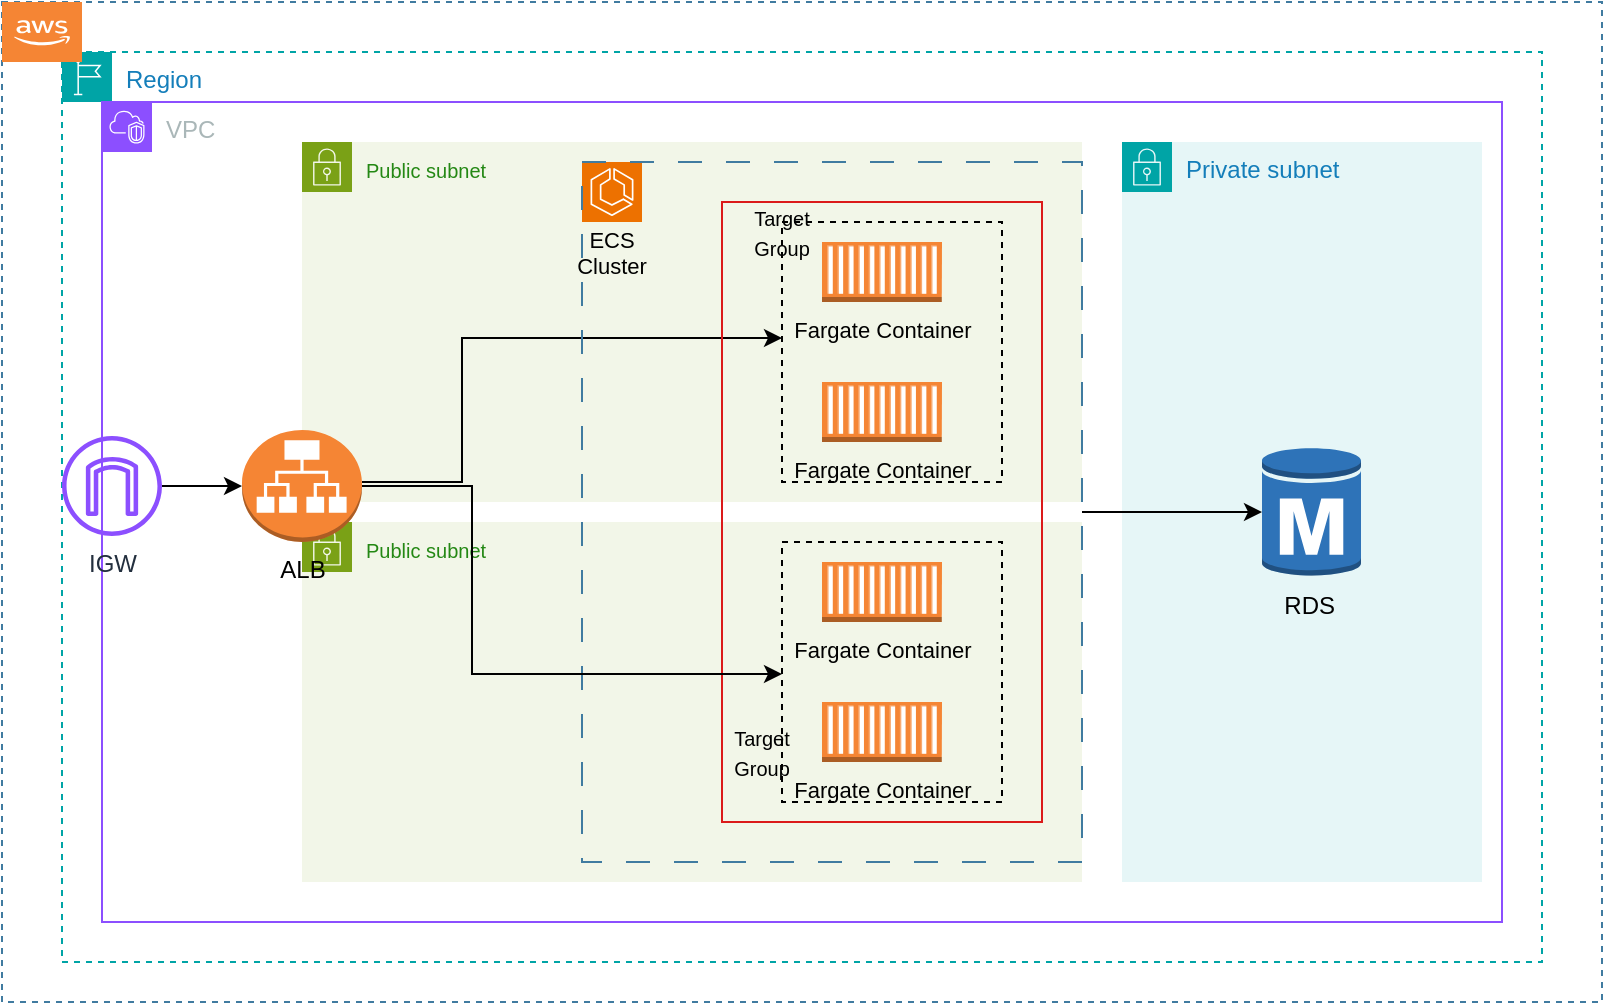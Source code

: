 <mxfile version="24.6.4" type="device">
  <diagram name="Page-1" id="LIJ5LoMYWKQha_Ndo42g">
    <mxGraphModel dx="864" dy="516" grid="1" gridSize="10" guides="1" tooltips="1" connect="1" arrows="1" fold="1" page="1" pageScale="1" pageWidth="850" pageHeight="1100" math="0" shadow="0">
      <root>
        <mxCell id="0" />
        <mxCell id="1" parent="0" />
        <mxCell id="lKyQOxz33mSrXqwDwZs--1" value="" style="rounded=0;whiteSpace=wrap;html=1;strokeColor=#407ba0;dashed=1;" vertex="1" parent="1">
          <mxGeometry x="30" y="200" width="800" height="500" as="geometry" />
        </mxCell>
        <mxCell id="lKyQOxz33mSrXqwDwZs--3" value="Region" style="points=[[0,0],[0.25,0],[0.5,0],[0.75,0],[1,0],[1,0.25],[1,0.5],[1,0.75],[1,1],[0.75,1],[0.5,1],[0.25,1],[0,1],[0,0.75],[0,0.5],[0,0.25]];outlineConnect=0;gradientColor=none;html=1;whiteSpace=wrap;fontSize=12;fontStyle=0;container=1;pointerEvents=0;collapsible=0;recursiveResize=0;shape=mxgraph.aws4.group;grIcon=mxgraph.aws4.group_region;strokeColor=#00A4A6;fillColor=none;verticalAlign=top;align=left;spacingLeft=30;fontColor=#147EBA;dashed=1;" vertex="1" parent="1">
          <mxGeometry x="60" y="225" width="740" height="455" as="geometry" />
        </mxCell>
        <mxCell id="lKyQOxz33mSrXqwDwZs--4" value="VPC" style="points=[[0,0],[0.25,0],[0.5,0],[0.75,0],[1,0],[1,0.25],[1,0.5],[1,0.75],[1,1],[0.75,1],[0.5,1],[0.25,1],[0,1],[0,0.75],[0,0.5],[0,0.25]];outlineConnect=0;gradientColor=none;html=1;whiteSpace=wrap;fontSize=12;fontStyle=0;container=1;pointerEvents=0;collapsible=0;recursiveResize=0;shape=mxgraph.aws4.group;grIcon=mxgraph.aws4.group_vpc2;strokeColor=#8C4FFF;fillColor=none;verticalAlign=top;align=left;spacingLeft=30;fontColor=#AAB7B8;dashed=0;" vertex="1" parent="1">
          <mxGeometry x="80" y="250" width="700" height="410" as="geometry" />
        </mxCell>
        <mxCell id="lKyQOxz33mSrXqwDwZs--9" value="IGW" style="sketch=0;outlineConnect=0;fontColor=#232F3E;gradientColor=none;fillColor=#8C4FFF;strokeColor=none;dashed=0;verticalLabelPosition=bottom;verticalAlign=top;align=center;html=1;fontSize=12;fontStyle=0;aspect=fixed;pointerEvents=1;shape=mxgraph.aws4.internet_gateway;" vertex="1" parent="lKyQOxz33mSrXqwDwZs--4">
          <mxGeometry x="-20" y="167" width="50" height="50" as="geometry" />
        </mxCell>
        <mxCell id="lKyQOxz33mSrXqwDwZs--36" value="Private subnet" style="points=[[0,0],[0.25,0],[0.5,0],[0.75,0],[1,0],[1,0.25],[1,0.5],[1,0.75],[1,1],[0.75,1],[0.5,1],[0.25,1],[0,1],[0,0.75],[0,0.5],[0,0.25]];outlineConnect=0;gradientColor=none;html=1;whiteSpace=wrap;fontSize=12;fontStyle=0;container=1;pointerEvents=0;collapsible=0;recursiveResize=0;shape=mxgraph.aws4.group;grIcon=mxgraph.aws4.group_security_group;grStroke=0;strokeColor=#00A4A6;fillColor=#E6F6F7;verticalAlign=top;align=left;spacingLeft=30;fontColor=#147EBA;dashed=0;" vertex="1" parent="lKyQOxz33mSrXqwDwZs--4">
          <mxGeometry x="510" y="20" width="180" height="370" as="geometry" />
        </mxCell>
        <mxCell id="lKyQOxz33mSrXqwDwZs--5" value="" style="outlineConnect=0;dashed=0;verticalLabelPosition=bottom;verticalAlign=top;align=center;html=1;shape=mxgraph.aws3.cloud_2;fillColor=#F58534;gradientColor=none;" vertex="1" parent="1">
          <mxGeometry x="30" y="200" width="40" height="30" as="geometry" />
        </mxCell>
        <mxCell id="lKyQOxz33mSrXqwDwZs--7" value="&lt;font style=&quot;font-size: 10px;&quot;&gt;Public subnet&lt;/font&gt;" style="points=[[0,0],[0.25,0],[0.5,0],[0.75,0],[1,0],[1,0.25],[1,0.5],[1,0.75],[1,1],[0.75,1],[0.5,1],[0.25,1],[0,1],[0,0.75],[0,0.5],[0,0.25]];outlineConnect=0;gradientColor=none;html=1;whiteSpace=wrap;fontSize=12;fontStyle=0;container=1;pointerEvents=0;collapsible=0;recursiveResize=0;shape=mxgraph.aws4.group;grIcon=mxgraph.aws4.group_security_group;grStroke=0;strokeColor=#7AA116;fillColor=#F2F6E8;verticalAlign=top;align=left;spacingLeft=30;fontColor=#248814;dashed=0;" vertex="1" parent="1">
          <mxGeometry x="180" y="270" width="390" height="180" as="geometry" />
        </mxCell>
        <mxCell id="lKyQOxz33mSrXqwDwZs--12" value="&lt;font style=&quot;font-size: 10px;&quot;&gt;Public subnet&lt;/font&gt;" style="points=[[0,0],[0.25,0],[0.5,0],[0.75,0],[1,0],[1,0.25],[1,0.5],[1,0.75],[1,1],[0.75,1],[0.5,1],[0.25,1],[0,1],[0,0.75],[0,0.5],[0,0.25]];outlineConnect=0;gradientColor=none;html=1;whiteSpace=wrap;fontSize=12;fontStyle=0;container=1;pointerEvents=0;collapsible=0;recursiveResize=0;shape=mxgraph.aws4.group;grIcon=mxgraph.aws4.group_security_group;grStroke=0;strokeColor=#7AA116;fillColor=#F2F6E8;verticalAlign=top;align=left;spacingLeft=30;fontColor=#248814;dashed=0;" vertex="1" parent="1">
          <mxGeometry x="180" y="460" width="390" height="180" as="geometry" />
        </mxCell>
        <mxCell id="lKyQOxz33mSrXqwDwZs--51" value="" style="edgeStyle=orthogonalEdgeStyle;rounded=0;orthogonalLoop=1;jettySize=auto;html=1;" edge="1" parent="1">
          <mxGeometry relative="1" as="geometry">
            <mxPoint x="210" y="440" as="sourcePoint" />
            <mxPoint x="420" y="368" as="targetPoint" />
            <Array as="points">
              <mxPoint x="260" y="440" />
              <mxPoint x="260" y="368" />
            </Array>
          </mxGeometry>
        </mxCell>
        <mxCell id="lKyQOxz33mSrXqwDwZs--13" value="ALB" style="outlineConnect=0;dashed=0;verticalLabelPosition=bottom;verticalAlign=top;align=center;html=1;shape=mxgraph.aws3.application_load_balancer;fillColor=#F58534;gradientColor=none;" vertex="1" parent="1">
          <mxGeometry x="150" y="414" width="60" height="56" as="geometry" />
        </mxCell>
        <mxCell id="lKyQOxz33mSrXqwDwZs--20" value="" style="rounded=0;whiteSpace=wrap;html=1;fillColor=none;strokeColor=#db1a1a;" vertex="1" parent="1">
          <mxGeometry x="390" y="300" width="160" height="310" as="geometry" />
        </mxCell>
        <mxCell id="lKyQOxz33mSrXqwDwZs--25" value="&lt;font style=&quot;font-size: 11px; background-color: initial;&quot;&gt;Fargate&amp;nbsp;&lt;/font&gt;&lt;span style=&quot;font-size: 11px; background-color: initial;&quot;&gt;Container&lt;/span&gt;" style="outlineConnect=0;dashed=0;verticalLabelPosition=bottom;verticalAlign=top;align=center;html=1;shape=mxgraph.aws3.ec2_compute_container;fillColor=#F58534;gradientColor=none;" vertex="1" parent="1">
          <mxGeometry x="440" y="390" width="60" height="30" as="geometry" />
        </mxCell>
        <mxCell id="lKyQOxz33mSrXqwDwZs--31" value="&lt;font style=&quot;font-size: 11px; background-color: initial;&quot;&gt;Fargate&amp;nbsp;&lt;/font&gt;&lt;span style=&quot;font-size: 11px; background-color: initial;&quot;&gt;Container&lt;/span&gt;" style="outlineConnect=0;dashed=0;verticalLabelPosition=bottom;verticalAlign=top;align=center;html=1;shape=mxgraph.aws3.ec2_compute_container;fillColor=#F58534;gradientColor=none;" vertex="1" parent="1">
          <mxGeometry x="440" y="320" width="60" height="30" as="geometry" />
        </mxCell>
        <mxCell id="lKyQOxz33mSrXqwDwZs--32" value="&lt;font style=&quot;font-size: 11px; background-color: initial;&quot;&gt;Fargate&amp;nbsp;&lt;/font&gt;&lt;span style=&quot;font-size: 11px; background-color: initial;&quot;&gt;Container&lt;/span&gt;" style="outlineConnect=0;dashed=0;verticalLabelPosition=bottom;verticalAlign=top;align=center;html=1;shape=mxgraph.aws3.ec2_compute_container;fillColor=#F58534;gradientColor=none;" vertex="1" parent="1">
          <mxGeometry x="440" y="480" width="60" height="30" as="geometry" />
        </mxCell>
        <mxCell id="lKyQOxz33mSrXqwDwZs--33" value="&lt;font style=&quot;font-size: 11px; background-color: initial;&quot;&gt;Fargate&amp;nbsp;&lt;/font&gt;&lt;span style=&quot;font-size: 11px; background-color: initial;&quot;&gt;Container&lt;/span&gt;" style="outlineConnect=0;dashed=0;verticalLabelPosition=bottom;verticalAlign=top;align=center;html=1;shape=mxgraph.aws3.ec2_compute_container;fillColor=#F58534;gradientColor=none;" vertex="1" parent="1">
          <mxGeometry x="440" y="550" width="60" height="30" as="geometry" />
        </mxCell>
        <mxCell id="lKyQOxz33mSrXqwDwZs--34" value="" style="rounded=0;whiteSpace=wrap;html=1;fillColor=none;dashed=1;" vertex="1" parent="1">
          <mxGeometry x="420" y="310" width="110" height="130" as="geometry" />
        </mxCell>
        <mxCell id="lKyQOxz33mSrXqwDwZs--35" value="" style="rounded=0;whiteSpace=wrap;html=1;fillColor=none;dashed=1;" vertex="1" parent="1">
          <mxGeometry x="420" y="470" width="110" height="130" as="geometry" />
        </mxCell>
        <mxCell id="lKyQOxz33mSrXqwDwZs--38" value="RDS&amp;nbsp;" style="outlineConnect=0;dashed=0;verticalLabelPosition=bottom;verticalAlign=top;align=center;html=1;shape=mxgraph.aws3.rds_db_instance;fillColor=#2E73B8;gradientColor=none;" vertex="1" parent="1">
          <mxGeometry x="660" y="422" width="49.5" height="66" as="geometry" />
        </mxCell>
        <mxCell id="lKyQOxz33mSrXqwDwZs--39" value="&lt;font style=&quot;font-size: 10px;&quot;&gt;Target Group&lt;/font&gt;" style="text;html=1;align=center;verticalAlign=middle;whiteSpace=wrap;rounded=0;" vertex="1" parent="1">
          <mxGeometry x="390" y="300" width="60" height="30" as="geometry" />
        </mxCell>
        <mxCell id="lKyQOxz33mSrXqwDwZs--40" value="&lt;font style=&quot;font-size: 10px;&quot;&gt;Target Group&lt;/font&gt;" style="text;html=1;align=center;verticalAlign=middle;whiteSpace=wrap;rounded=0;" vertex="1" parent="1">
          <mxGeometry x="380" y="560" width="60" height="30" as="geometry" />
        </mxCell>
        <mxCell id="lKyQOxz33mSrXqwDwZs--42" value="" style="sketch=0;points=[[0,0,0],[0.25,0,0],[0.5,0,0],[0.75,0,0],[1,0,0],[0,1,0],[0.25,1,0],[0.5,1,0],[0.75,1,0],[1,1,0],[0,0.25,0],[0,0.5,0],[0,0.75,0],[1,0.25,0],[1,0.5,0],[1,0.75,0]];outlineConnect=0;fontColor=#232F3E;fillColor=#ED7100;strokeColor=#ffffff;dashed=0;verticalLabelPosition=bottom;verticalAlign=top;align=center;html=1;fontSize=12;fontStyle=0;aspect=fixed;shape=mxgraph.aws4.resourceIcon;resIcon=mxgraph.aws4.ecs;" vertex="1" parent="1">
          <mxGeometry x="320" y="280" width="30" height="30" as="geometry" />
        </mxCell>
        <mxCell id="lKyQOxz33mSrXqwDwZs--50" value="" style="edgeStyle=orthogonalEdgeStyle;rounded=0;orthogonalLoop=1;jettySize=auto;html=1;" edge="1" parent="1" source="lKyQOxz33mSrXqwDwZs--48" target="lKyQOxz33mSrXqwDwZs--38">
          <mxGeometry relative="1" as="geometry" />
        </mxCell>
        <mxCell id="lKyQOxz33mSrXqwDwZs--48" value="" style="rounded=0;whiteSpace=wrap;html=1;fillColor=none;dashed=1;dashPattern=12 12;strokeColor=#407ba0;" vertex="1" parent="1">
          <mxGeometry x="320" y="280" width="250" height="350" as="geometry" />
        </mxCell>
        <mxCell id="lKyQOxz33mSrXqwDwZs--49" value="&lt;font style=&quot;font-size: 11px;&quot;&gt;ECS&lt;/font&gt;&lt;div style=&quot;font-size: 11px;&quot;&gt;&lt;font style=&quot;font-size: 11px;&quot;&gt;Cluster&lt;/font&gt;&lt;/div&gt;" style="text;html=1;align=center;verticalAlign=middle;whiteSpace=wrap;rounded=0;" vertex="1" parent="1">
          <mxGeometry x="305" y="310" width="60" height="30" as="geometry" />
        </mxCell>
        <mxCell id="lKyQOxz33mSrXqwDwZs--52" style="edgeStyle=orthogonalEdgeStyle;rounded=0;orthogonalLoop=1;jettySize=auto;html=1;" edge="1" parent="1" source="lKyQOxz33mSrXqwDwZs--13">
          <mxGeometry relative="1" as="geometry">
            <mxPoint x="420" y="536" as="targetPoint" />
            <Array as="points">
              <mxPoint x="265" y="442" />
              <mxPoint x="265" y="536" />
            </Array>
          </mxGeometry>
        </mxCell>
        <mxCell id="lKyQOxz33mSrXqwDwZs--53" value="" style="edgeStyle=orthogonalEdgeStyle;rounded=0;orthogonalLoop=1;jettySize=auto;html=1;" edge="1" parent="1" source="lKyQOxz33mSrXqwDwZs--9" target="lKyQOxz33mSrXqwDwZs--13">
          <mxGeometry relative="1" as="geometry" />
        </mxCell>
      </root>
    </mxGraphModel>
  </diagram>
</mxfile>
